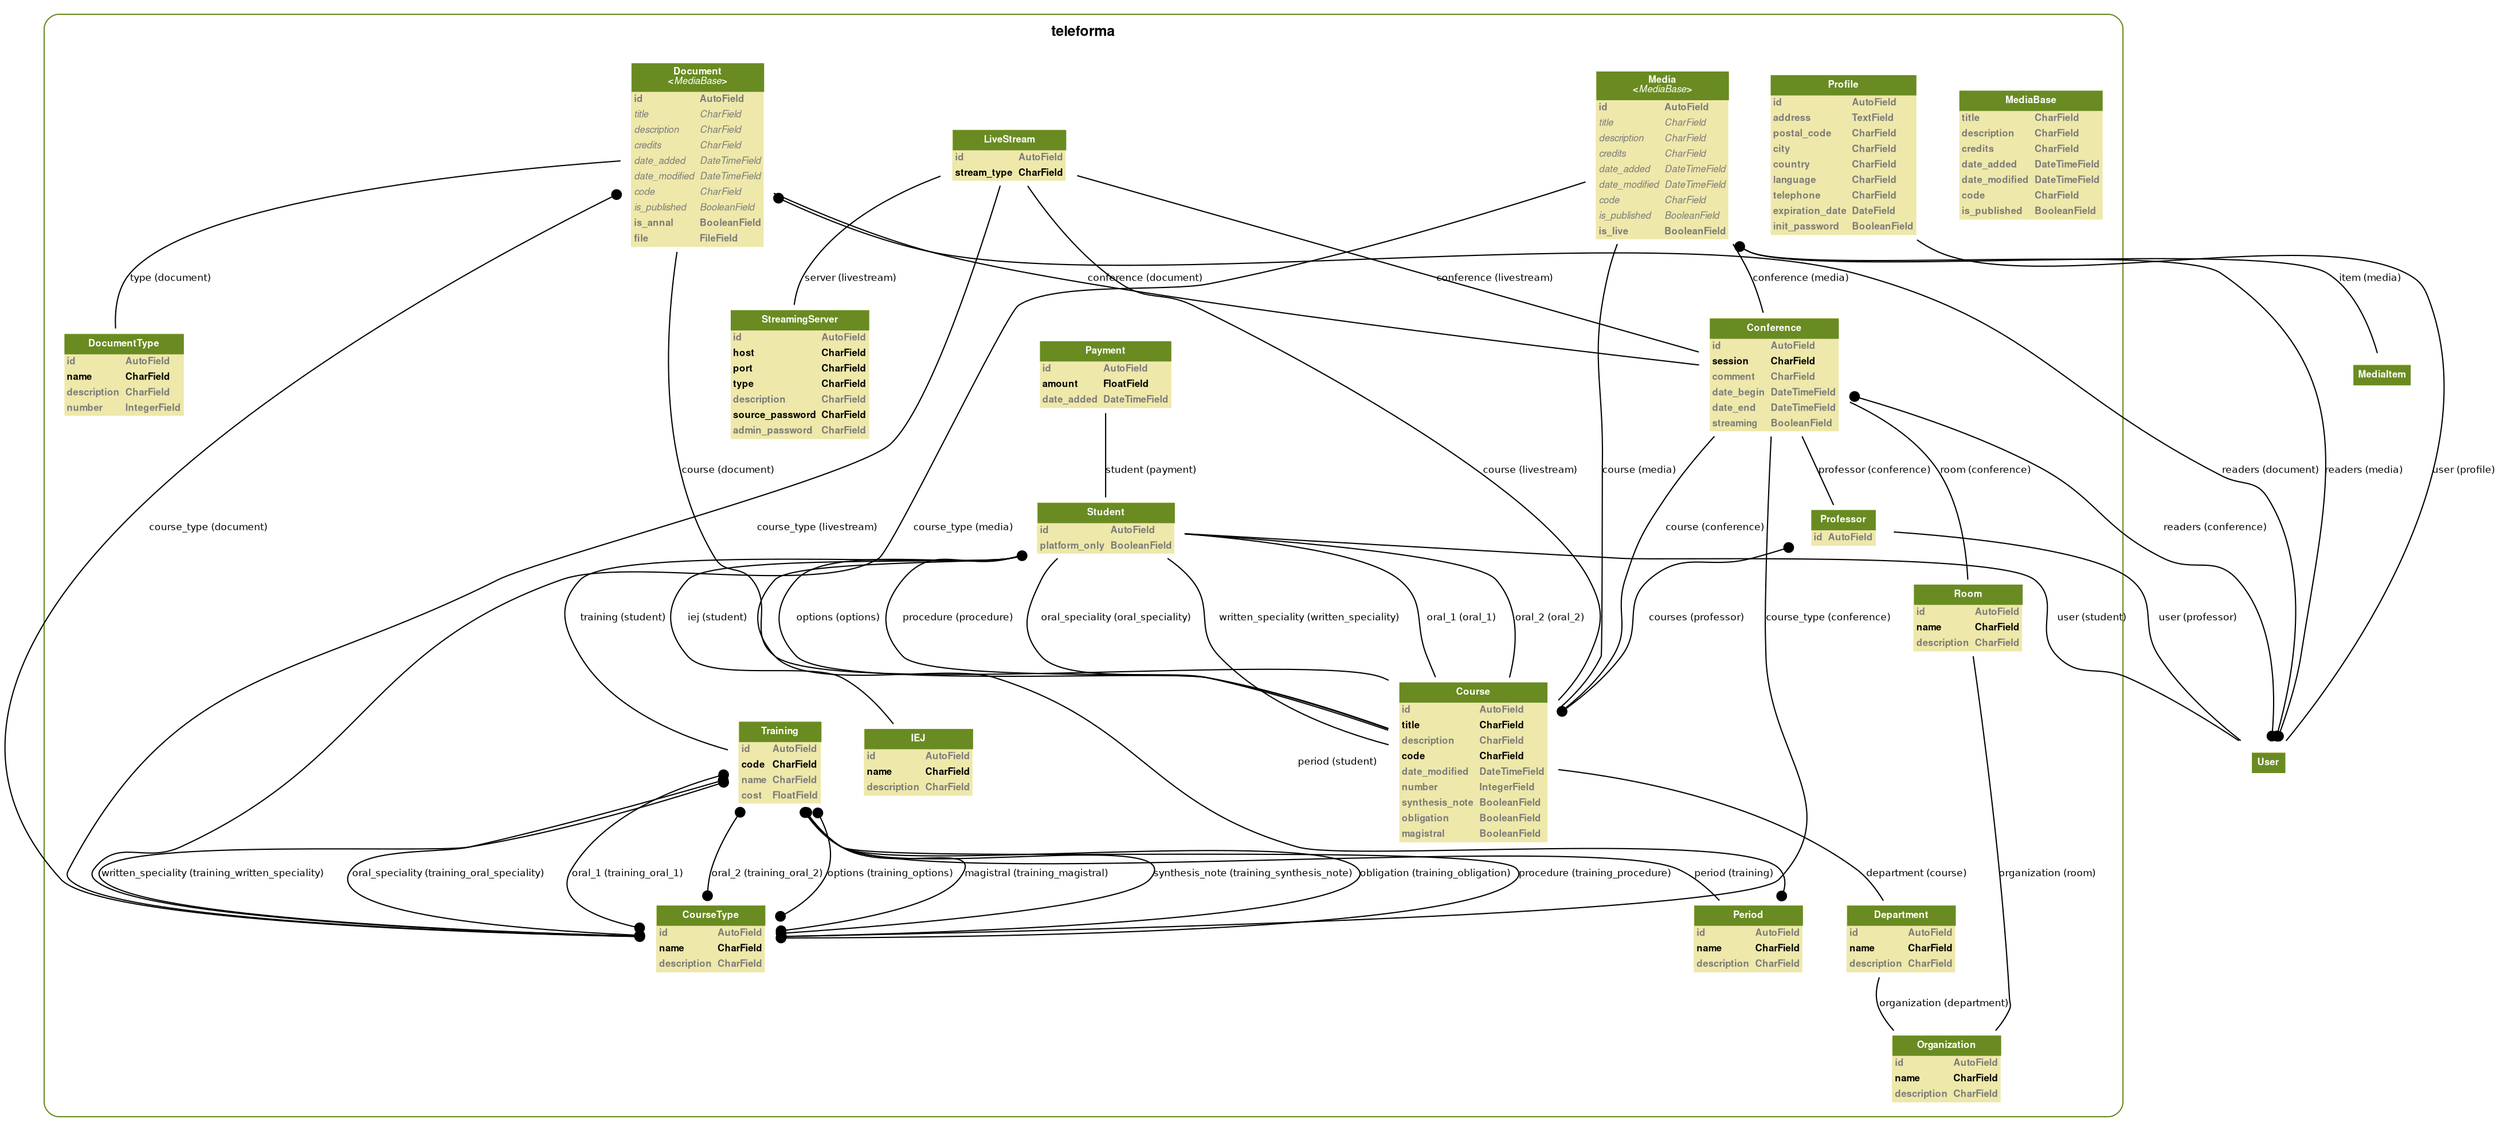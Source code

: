 digraph name {
	graph [bb="0,0,1821,925", fontname=Helvetica, fontsize=8];
	node [label="\N", fontname=Helvetica, fontsize=8, shape=plaintext];
	edge [fontname=Helvetica, fontsize=8];
	subgraph cluster_teleforma_models {
		graph [bb="8,8,1562,917",
			color=olivedrab4,
			label=<         <TABLE BORDER="0" CELLBORDER="0" CELLSPACING="0">         <TR><TD COLSPAN="2" CELLPADDING="4" ALIGN="CENTER"         ><FONT FACE="Helvetica Bold" COLOR="Black" POINT-SIZE="12"         >teleforma</FONT></TD></TR>         </TABLE>         >,
			style=rounded];
		teleforma_models_MediaBase [label=<     <TABLE BGCOLOR="palegoldenrod" BORDER="0" CELLBORDER="0" CELLSPACING="0">      <TR><TD COLSPAN="2" CELLPADDING="4" ALIGN="CENTER" BGCOLOR="olivedrab4"      ><FONT FACE="Helvetica Bold" COLOR="white"      >MediaBase</FONT></TD></TR>                       <TR><TD ALIGN="LEFT" BORDER="0"         ><FONT COLOR="#7B7B7B" FACE="Helvetica Bold">title</FONT         ></TD>         <TD ALIGN="LEFT"         ><FONT COLOR="#7B7B7B" FACE="Helvetica Bold">CharField</FONT         ></TD></TR>                  <TR><TD ALIGN="LEFT" BORDER="0"         ><FONT COLOR="#7B7B7B" FACE="Helvetica Bold">description</FONT         ></TD>         <TD ALIGN="LEFT"         ><FONT COLOR="#7B7B7B" FACE="Helvetica Bold">CharField</FONT         ></TD></TR>                  <TR><TD ALIGN="LEFT" BORDER="0"         ><FONT COLOR="#7B7B7B" FACE="Helvetica Bold">credits</FONT         ></TD>         <TD ALIGN="LEFT"         ><FONT COLOR="#7B7B7B" FACE="Helvetica Bold">CharField</FONT         ></TD></TR>                  <TR><TD ALIGN="LEFT" BORDER="0"         ><FONT COLOR="#7B7B7B" FACE="Helvetica Bold">date_added</FONT         ></TD>         <TD ALIGN="LEFT"         ><FONT COLOR="#7B7B7B" FACE="Helvetica Bold">DateTimeField</FONT         ></TD></TR>                  <TR><TD ALIGN="LEFT" BORDER="0"         ><FONT COLOR="#7B7B7B" FACE="Helvetica Bold">date_modified</FONT         ></TD>         <TD ALIGN="LEFT"         ><FONT COLOR="#7B7B7B" FACE="Helvetica Bold">DateTimeField</FONT         ></TD></TR>                  <TR><TD ALIGN="LEFT" BORDER="0"         ><FONT COLOR="#7B7B7B" FACE="Helvetica Bold">code</FONT         ></TD>         <TD ALIGN="LEFT"         ><FONT COLOR="#7B7B7B" FACE="Helvetica Bold">CharField</FONT         ></TD></TR>                  <TR><TD ALIGN="LEFT" BORDER="0"         ><FONT COLOR="#7B7B7B" FACE="Helvetica Bold">is_published</FONT         ></TD>         <TD ALIGN="LEFT"         ><FONT COLOR="#7B7B7B" FACE="Helvetica Bold">BooleanField</FONT         ></TD></TR>                   </TABLE>     >, height="1.5139", pos="1485,802", width="1.9167"];
		teleforma_models_Organization [label=<     <TABLE BGCOLOR="palegoldenrod" BORDER="0" CELLBORDER="0" CELLSPACING="0">      <TR><TD COLSPAN="2" CELLPADDING="4" ALIGN="CENTER" BGCOLOR="olivedrab4"      ><FONT FACE="Helvetica Bold" COLOR="white"      >Organization</FONT></TD></TR>                       <TR><TD ALIGN="LEFT" BORDER="0"         ><FONT COLOR="#7B7B7B" FACE="Helvetica Bold">id</FONT         ></TD>         <TD ALIGN="LEFT"         ><FONT COLOR="#7B7B7B" FACE="Helvetica Bold">AutoField</FONT         ></TD></TR>                  <TR><TD ALIGN="LEFT" BORDER="0"         ><FONT FACE="Helvetica Bold">name</FONT         ></TD>         <TD ALIGN="LEFT"         ><FONT FACE="Helvetica Bold">CharField</FONT         ></TD></TR>                  <TR><TD ALIGN="LEFT" BORDER="0"         ><FONT COLOR="#7B7B7B" FACE="Helvetica Bold">description</FONT         ></TD>         <TD ALIGN="LEFT"         ><FONT COLOR="#7B7B7B" FACE="Helvetica Bold">CharField</FONT         ></TD></TR>                   </TABLE>     >, height="0.84722", pos="1433,47", width="1.5278"];
		teleforma_models_Department [label=<     <TABLE BGCOLOR="palegoldenrod" BORDER="0" CELLBORDER="0" CELLSPACING="0">      <TR><TD COLSPAN="2" CELLPADDING="4" ALIGN="CENTER" BGCOLOR="olivedrab4"      ><FONT FACE="Helvetica Bold" COLOR="white"      >Department</FONT></TD></TR>                       <TR><TD ALIGN="LEFT" BORDER="0"         ><FONT COLOR="#7B7B7B" FACE="Helvetica Bold">id</FONT         ></TD>         <TD ALIGN="LEFT"         ><FONT COLOR="#7B7B7B" FACE="Helvetica Bold">AutoField</FONT         ></TD></TR>                  <TR><TD ALIGN="LEFT" BORDER="0"         ><FONT FACE="Helvetica Bold">name</FONT         ></TD>         <TD ALIGN="LEFT"         ><FONT FACE="Helvetica Bold">CharField</FONT         ></TD></TR>                  <TR><TD ALIGN="LEFT" BORDER="0"         ><FONT COLOR="#7B7B7B" FACE="Helvetica Bold">description</FONT         ></TD>         <TD ALIGN="LEFT"         ><FONT COLOR="#7B7B7B" FACE="Helvetica Bold">CharField</FONT         ></TD></TR>                   </TABLE>     >, height="0.84722", pos="1397,157", width="1.5278"];
		teleforma_models_Period [label=<     <TABLE BGCOLOR="palegoldenrod" BORDER="0" CELLBORDER="0" CELLSPACING="0">      <TR><TD COLSPAN="2" CELLPADDING="4" ALIGN="CENTER" BGCOLOR="olivedrab4"      ><FONT FACE="Helvetica Bold" COLOR="white"      >Period</FONT></TD></TR>                       <TR><TD ALIGN="LEFT" BORDER="0"         ><FONT COLOR="#7B7B7B" FACE="Helvetica Bold">id</FONT         ></TD>         <TD ALIGN="LEFT"         ><FONT COLOR="#7B7B7B" FACE="Helvetica Bold">AutoField</FONT         ></TD></TR>                  <TR><TD ALIGN="LEFT" BORDER="0"         ><FONT FACE="Helvetica Bold">name</FONT         ></TD>         <TD ALIGN="LEFT"         ><FONT FACE="Helvetica Bold">CharField</FONT         ></TD></TR>                  <TR><TD ALIGN="LEFT" BORDER="0"         ><FONT COLOR="#7B7B7B" FACE="Helvetica Bold">description</FONT         ></TD>         <TD ALIGN="LEFT"         ><FONT COLOR="#7B7B7B" FACE="Helvetica Bold">CharField</FONT         ></TD></TR>                   </TABLE>     >, height="0.84722", pos="1269,157", width="1.5278"];
		teleforma_models_CourseType [label=<     <TABLE BGCOLOR="palegoldenrod" BORDER="0" CELLBORDER="0" CELLSPACING="0">      <TR><TD COLSPAN="2" CELLPADDING="4" ALIGN="CENTER" BGCOLOR="olivedrab4"      ><FONT FACE="Helvetica Bold" COLOR="white"      >CourseType</FONT></TD></TR>                       <TR><TD ALIGN="LEFT" BORDER="0"         ><FONT COLOR="#7B7B7B" FACE="Helvetica Bold">id</FONT         ></TD>         <TD ALIGN="LEFT"         ><FONT COLOR="#7B7B7B" FACE="Helvetica Bold">AutoField</FONT         ></TD></TR>                  <TR><TD ALIGN="LEFT" BORDER="0"         ><FONT FACE="Helvetica Bold">name</FONT         ></TD>         <TD ALIGN="LEFT"         ><FONT FACE="Helvetica Bold">CharField</FONT         ></TD></TR>                  <TR><TD ALIGN="LEFT" BORDER="0"         ><FONT COLOR="#7B7B7B" FACE="Helvetica Bold">description</FONT         ></TD>         <TD ALIGN="LEFT"         ><FONT COLOR="#7B7B7B" FACE="Helvetica Bold">CharField</FONT         ></TD></TR>                   </TABLE>     >, height="0.84722", pos="508,157", width="1.5278"];
		teleforma_models_Course [label=<     <TABLE BGCOLOR="palegoldenrod" BORDER="0" CELLBORDER="0" CELLSPACING="0">      <TR><TD COLSPAN="2" CELLPADDING="4" ALIGN="CENTER" BGCOLOR="olivedrab4"      ><FONT FACE="Helvetica Bold" COLOR="white"      >Course</FONT></TD></TR>                       <TR><TD ALIGN="LEFT" BORDER="0"         ><FONT COLOR="#7B7B7B" FACE="Helvetica Bold">id</FONT         ></TD>         <TD ALIGN="LEFT"         ><FONT COLOR="#7B7B7B" FACE="Helvetica Bold">AutoField</FONT         ></TD></TR>                  <TR><TD ALIGN="LEFT" BORDER="0"         ><FONT FACE="Helvetica Bold">title</FONT         ></TD>         <TD ALIGN="LEFT"         ><FONT FACE="Helvetica Bold">CharField</FONT         ></TD></TR>                  <TR><TD ALIGN="LEFT" BORDER="0"         ><FONT COLOR="#7B7B7B" FACE="Helvetica Bold">description</FONT         ></TD>         <TD ALIGN="LEFT"         ><FONT COLOR="#7B7B7B" FACE="Helvetica Bold">CharField</FONT         ></TD></TR>                  <TR><TD ALIGN="LEFT" BORDER="0"         ><FONT FACE="Helvetica Bold">code</FONT         ></TD>         <TD ALIGN="LEFT"         ><FONT FACE="Helvetica Bold">CharField</FONT         ></TD></TR>                  <TR><TD ALIGN="LEFT" BORDER="0"         ><FONT COLOR="#7B7B7B" FACE="Helvetica Bold">date_modified</FONT         ></TD>         <TD ALIGN="LEFT"         ><FONT COLOR="#7B7B7B" FACE="Helvetica Bold">DateTimeField</FONT         ></TD></TR>                  <TR><TD ALIGN="LEFT" BORDER="0"         ><FONT COLOR="#7B7B7B" FACE="Helvetica Bold">number</FONT         ></TD>         <TD ALIGN="LEFT"         ><FONT COLOR="#7B7B7B" FACE="Helvetica Bold">IntegerField</FONT         ></TD></TR>                  <TR><TD ALIGN="LEFT" BORDER="0"         ><FONT COLOR="#7B7B7B" FACE="Helvetica Bold">synthesis_note</FONT         ></TD>         <TD ALIGN="LEFT"         ><FONT COLOR="#7B7B7B" FACE="Helvetica Bold">BooleanField</FONT         ></TD></TR>                  <TR><TD ALIGN="LEFT" BORDER="0"         ><FONT COLOR="#7B7B7B" FACE="Helvetica Bold">obligation</FONT         ></TD>         <TD ALIGN="LEFT"         ><FONT COLOR="#7B7B7B" FACE="Helvetica Bold">BooleanField</FONT         ></TD></TR>                  <TR><TD ALIGN="LEFT" BORDER="0"         ><FONT COLOR="#7B7B7B" FACE="Helvetica Bold">magistral</FONT         ></TD>         <TD ALIGN="LEFT"         ><FONT COLOR="#7B7B7B" FACE="Helvetica Bold">BooleanField</FONT         ></TD></TR>                   </TABLE>     >, height="1.8472", pos="1011,303", width="1.9722"];
		teleforma_models_Professor [label=<     <TABLE BGCOLOR="palegoldenrod" BORDER="0" CELLBORDER="0" CELLSPACING="0">      <TR><TD COLSPAN="2" CELLPADDING="4" ALIGN="CENTER" BGCOLOR="olivedrab4"      ><FONT FACE="Helvetica Bold" COLOR="white"      >Professor</FONT></TD></TR>                       <TR><TD ALIGN="LEFT" BORDER="0"         ><FONT COLOR="#7B7B7B" FACE="Helvetica Bold">id</FONT         ></TD>         <TD ALIGN="LEFT"         ><FONT COLOR="#7B7B7B" FACE="Helvetica Bold">AutoField</FONT         ></TD></TR>                   </TABLE>     >, height="0.51389", pos="1304,493", width="1.1667"];
		teleforma_models_Room [label=<     <TABLE BGCOLOR="palegoldenrod" BORDER="0" CELLBORDER="0" CELLSPACING="0">      <TR><TD COLSPAN="2" CELLPADDING="4" ALIGN="CENTER" BGCOLOR="olivedrab4"      ><FONT FACE="Helvetica Bold" COLOR="white"      >Room</FONT></TD></TR>                       <TR><TD ALIGN="LEFT" BORDER="0"         ><FONT COLOR="#7B7B7B" FACE="Helvetica Bold">id</FONT         ></TD>         <TD ALIGN="LEFT"         ><FONT COLOR="#7B7B7B" FACE="Helvetica Bold">AutoField</FONT         ></TD></TR>                  <TR><TD ALIGN="LEFT" BORDER="0"         ><FONT FACE="Helvetica Bold">name</FONT         ></TD>         <TD ALIGN="LEFT"         ><FONT FACE="Helvetica Bold">CharField</FONT         ></TD></TR>                  <TR><TD ALIGN="LEFT" BORDER="0"         ><FONT COLOR="#7B7B7B" FACE="Helvetica Bold">description</FONT         ></TD>         <TD ALIGN="LEFT"         ><FONT COLOR="#7B7B7B" FACE="Helvetica Bold">CharField</FONT         ></TD></TR>                   </TABLE>     >, height="0.84722", pos="1395,419", width="1.5278"];
		teleforma_models_Conference [label=<     <TABLE BGCOLOR="palegoldenrod" BORDER="0" CELLBORDER="0" CELLSPACING="0">      <TR><TD COLSPAN="2" CELLPADDING="4" ALIGN="CENTER" BGCOLOR="olivedrab4"      ><FONT FACE="Helvetica Bold" COLOR="white"      >Conference</FONT></TD></TR>                       <TR><TD ALIGN="LEFT" BORDER="0"         ><FONT COLOR="#7B7B7B" FACE="Helvetica Bold">id</FONT         ></TD>         <TD ALIGN="LEFT"         ><FONT COLOR="#7B7B7B" FACE="Helvetica Bold">AutoField</FONT         ></TD></TR>                  <TR><TD ALIGN="LEFT" BORDER="0"         ><FONT FACE="Helvetica Bold">session</FONT         ></TD>         <TD ALIGN="LEFT"         ><FONT FACE="Helvetica Bold">CharField</FONT         ></TD></TR>                  <TR><TD ALIGN="LEFT" BORDER="0"         ><FONT COLOR="#7B7B7B" FACE="Helvetica Bold">comment</FONT         ></TD>         <TD ALIGN="LEFT"         ><FONT COLOR="#7B7B7B" FACE="Helvetica Bold">CharField</FONT         ></TD></TR>                  <TR><TD ALIGN="LEFT" BORDER="0"         ><FONT COLOR="#7B7B7B" FACE="Helvetica Bold">date_begin</FONT         ></TD>         <TD ALIGN="LEFT"         ><FONT COLOR="#7B7B7B" FACE="Helvetica Bold">DateTimeField</FONT         ></TD></TR>                  <TR><TD ALIGN="LEFT" BORDER="0"         ><FONT COLOR="#7B7B7B" FACE="Helvetica Bold">date_end</FONT         ></TD>         <TD ALIGN="LEFT"         ><FONT COLOR="#7B7B7B" FACE="Helvetica Bold">DateTimeField</FONT         ></TD></TR>                  <TR><TD ALIGN="LEFT" BORDER="0"         ><FONT COLOR="#7B7B7B" FACE="Helvetica Bold">streaming</FONT         ></TD>         <TD ALIGN="LEFT"         ><FONT COLOR="#7B7B7B" FACE="Helvetica Bold">BooleanField</FONT         ></TD></TR>                   </TABLE>     >, height="1.3472", pos="1244,621", width="1.75"];
		teleforma_models_StreamingServer [label=<     <TABLE BGCOLOR="palegoldenrod" BORDER="0" CELLBORDER="0" CELLSPACING="0">      <TR><TD COLSPAN="2" CELLPADDING="4" ALIGN="CENTER" BGCOLOR="olivedrab4"      ><FONT FACE="Helvetica Bold" COLOR="white"      >StreamingServer</FONT></TD></TR>                       <TR><TD ALIGN="LEFT" BORDER="0"         ><FONT COLOR="#7B7B7B" FACE="Helvetica Bold">id</FONT         ></TD>         <TD ALIGN="LEFT"         ><FONT COLOR="#7B7B7B" FACE="Helvetica Bold">AutoField</FONT         ></TD></TR>                  <TR><TD ALIGN="LEFT" BORDER="0"         ><FONT FACE="Helvetica Bold">host</FONT         ></TD>         <TD ALIGN="LEFT"         ><FONT FACE="Helvetica Bold">CharField</FONT         ></TD></TR>                  <TR><TD ALIGN="LEFT" BORDER="0"         ><FONT FACE="Helvetica Bold">port</FONT         ></TD>         <TD ALIGN="LEFT"         ><FONT FACE="Helvetica Bold">CharField</FONT         ></TD></TR>                  <TR><TD ALIGN="LEFT" BORDER="0"         ><FONT FACE="Helvetica Bold">type</FONT         ></TD>         <TD ALIGN="LEFT"         ><FONT FACE="Helvetica Bold">CharField</FONT         ></TD></TR>                  <TR><TD ALIGN="LEFT" BORDER="0"         ><FONT COLOR="#7B7B7B" FACE="Helvetica Bold">description</FONT         ></TD>         <TD ALIGN="LEFT"         ><FONT COLOR="#7B7B7B" FACE="Helvetica Bold">CharField</FONT         ></TD></TR>                  <TR><TD ALIGN="LEFT" BORDER="0"         ><FONT FACE="Helvetica Bold">source_password</FONT         ></TD>         <TD ALIGN="LEFT"         ><FONT FACE="Helvetica Bold">CharField</FONT         ></TD></TR>                  <TR><TD ALIGN="LEFT" BORDER="0"         ><FONT COLOR="#7B7B7B" FACE="Helvetica Bold">admin_password</FONT         ></TD>         <TD ALIGN="LEFT"         ><FONT COLOR="#7B7B7B" FACE="Helvetica Bold">CharField</FONT         ></TD></TR>                   </TABLE>     >, height="1.5139", pos="510,621", width="1.8611"];
		teleforma_models_LiveStream [label=<     <TABLE BGCOLOR="palegoldenrod" BORDER="0" CELLBORDER="0" CELLSPACING="0">      <TR><TD COLSPAN="2" CELLPADDING="4" ALIGN="CENTER" BGCOLOR="olivedrab4"      ><FONT FACE="Helvetica Bold" COLOR="white"      >LiveStream</FONT></TD></TR>                       <TR><TD ALIGN="LEFT" BORDER="0"         ><FONT COLOR="#7B7B7B" FACE="Helvetica Bold">id</FONT         ></TD>         <TD ALIGN="LEFT"         ><FONT COLOR="#7B7B7B" FACE="Helvetica Bold">AutoField</FONT         ></TD></TR>                  <TR><TD ALIGN="LEFT" BORDER="0"         ><FONT FACE="Helvetica Bold">stream_type</FONT         ></TD>         <TD ALIGN="LEFT"         ><FONT FACE="Helvetica Bold">CharField</FONT         ></TD></TR>                   </TABLE>     >, height="0.68056", pos="697,802", width="1.5833"];
		teleforma_models_DocumentType [label=<     <TABLE BGCOLOR="palegoldenrod" BORDER="0" CELLBORDER="0" CELLSPACING="0">      <TR><TD COLSPAN="2" CELLPADDING="4" ALIGN="CENTER" BGCOLOR="olivedrab4"      ><FONT FACE="Helvetica Bold" COLOR="white"      >DocumentType</FONT></TD></TR>                       <TR><TD ALIGN="LEFT" BORDER="0"         ><FONT COLOR="#7B7B7B" FACE="Helvetica Bold">id</FONT         ></TD>         <TD ALIGN="LEFT"         ><FONT COLOR="#7B7B7B" FACE="Helvetica Bold">AutoField</FONT         ></TD></TR>                  <TR><TD ALIGN="LEFT" BORDER="0"         ><FONT FACE="Helvetica Bold">name</FONT         ></TD>         <TD ALIGN="LEFT"         ><FONT FACE="Helvetica Bold">CharField</FONT         ></TD></TR>                  <TR><TD ALIGN="LEFT" BORDER="0"         ><FONT COLOR="#7B7B7B" FACE="Helvetica Bold">description</FONT         ></TD>         <TD ALIGN="LEFT"         ><FONT COLOR="#7B7B7B" FACE="Helvetica Bold">CharField</FONT         ></TD></TR>                  <TR><TD ALIGN="LEFT" BORDER="0"         ><FONT COLOR="#7B7B7B" FACE="Helvetica Bold">number</FONT         ></TD>         <TD ALIGN="LEFT"         ><FONT COLOR="#7B7B7B" FACE="Helvetica Bold">IntegerField</FONT         ></TD></TR>                   </TABLE>     >, height="1.0139", pos="75,621", width="1.6389"];
		teleforma_models_Document [label=<     <TABLE BGCOLOR="palegoldenrod" BORDER="0" CELLBORDER="0" CELLSPACING="0">      <TR><TD COLSPAN="2" CELLPADDING="4" ALIGN="CENTER" BGCOLOR="olivedrab4"      ><FONT FACE="Helvetica Bold" COLOR="white"      >Document<BR/>&lt;<FONT FACE="Helvetica Italic">MediaBase</FONT>&gt;</FONT></TD></TR>                       <TR><TD ALIGN="LEFT" BORDER="0"         ><FONT COLOR="#7B7B7B" FACE="Helvetica Bold">id</FONT         ></TD>         <TD ALIGN="LEFT"         ><FONT COLOR="#7B7B7B" FACE="Helvetica Bold">AutoField</FONT         ></TD></TR>                  <TR><TD ALIGN="LEFT" BORDER="0"         ><FONT COLOR="#7B7B7B" FACE="Helvetica Italic">title</FONT         ></TD>         <TD ALIGN="LEFT"         ><FONT COLOR="#7B7B7B" FACE="Helvetica Italic">CharField</FONT         ></TD></TR>                  <TR><TD ALIGN="LEFT" BORDER="0"         ><FONT COLOR="#7B7B7B" FACE="Helvetica Italic">description</FONT         ></TD>         <TD ALIGN="LEFT"         ><FONT COLOR="#7B7B7B" FACE="Helvetica Italic">CharField</FONT         ></TD></TR>                  <TR><TD ALIGN="LEFT" BORDER="0"         ><FONT COLOR="#7B7B7B" FACE="Helvetica Italic">credits</FONT         ></TD>         <TD ALIGN="LEFT"         ><FONT COLOR="#7B7B7B" FACE="Helvetica Italic">CharField</FONT         ></TD></TR>                  <TR><TD ALIGN="LEFT" BORDER="0"         ><FONT COLOR="#7B7B7B" FACE="Helvetica Italic">date_added</FONT         ></TD>         <TD ALIGN="LEFT"         ><FONT COLOR="#7B7B7B" FACE="Helvetica Italic">DateTimeField</FONT         ></TD></TR>                  <TR><TD ALIGN="LEFT" BORDER="0"         ><FONT COLOR="#7B7B7B" FACE="Helvetica Italic">date_modified</FONT         ></TD>         <TD ALIGN="LEFT"         ><FONT COLOR="#7B7B7B" FACE="Helvetica Italic">DateTimeField</FONT         ></TD></TR>                  <TR><TD ALIGN="LEFT" BORDER="0"         ><FONT COLOR="#7B7B7B" FACE="Helvetica Italic">code</FONT         ></TD>         <TD ALIGN="LEFT"         ><FONT COLOR="#7B7B7B" FACE="Helvetica Italic">CharField</FONT         ></TD></TR>                  <TR><TD ALIGN="LEFT" BORDER="0"         ><FONT COLOR="#7B7B7B" FACE="Helvetica Italic">is_published</FONT         ></TD>         <TD ALIGN="LEFT"         ><FONT COLOR="#7B7B7B" FACE="Helvetica Italic">BooleanField</FONT         ></TD></TR>                  <TR><TD ALIGN="LEFT" BORDER="0"         ><FONT COLOR="#7B7B7B" FACE="Helvetica Bold">is_annal</FONT         ></TD>         <TD ALIGN="LEFT"         ><FONT COLOR="#7B7B7B" FACE="Helvetica Bold">BooleanField</FONT         ></TD></TR>                  <TR><TD ALIGN="LEFT" BORDER="0"         ><FONT COLOR="#7B7B7B" FACE="Helvetica Bold">file</FONT         ></TD>         <TD ALIGN="LEFT"         ><FONT COLOR="#7B7B7B" FACE="Helvetica Bold">FileField</FONT         ></TD></TR>                   </TABLE>     >, height="2.1667", pos="424,802", width="1.7778"];
		teleforma_models_Media [label=<     <TABLE BGCOLOR="palegoldenrod" BORDER="0" CELLBORDER="0" CELLSPACING="0">      <TR><TD COLSPAN="2" CELLPADDING="4" ALIGN="CENTER" BGCOLOR="olivedrab4"      ><FONT FACE="Helvetica Bold" COLOR="white"      >Media<BR/>&lt;<FONT FACE="Helvetica Italic">MediaBase</FONT>&gt;</FONT></TD></TR>                       <TR><TD ALIGN="LEFT" BORDER="0"         ><FONT COLOR="#7B7B7B" FACE="Helvetica Bold">id</FONT         ></TD>         <TD ALIGN="LEFT"         ><FONT COLOR="#7B7B7B" FACE="Helvetica Bold">AutoField</FONT         ></TD></TR>                  <TR><TD ALIGN="LEFT" BORDER="0"         ><FONT COLOR="#7B7B7B" FACE="Helvetica Italic">title</FONT         ></TD>         <TD ALIGN="LEFT"         ><FONT COLOR="#7B7B7B" FACE="Helvetica Italic">CharField</FONT         ></TD></TR>                  <TR><TD ALIGN="LEFT" BORDER="0"         ><FONT COLOR="#7B7B7B" FACE="Helvetica Italic">description</FONT         ></TD>         <TD ALIGN="LEFT"         ><FONT COLOR="#7B7B7B" FACE="Helvetica Italic">CharField</FONT         ></TD></TR>                  <TR><TD ALIGN="LEFT" BORDER="0"         ><FONT COLOR="#7B7B7B" FACE="Helvetica Italic">credits</FONT         ></TD>         <TD ALIGN="LEFT"         ><FONT COLOR="#7B7B7B" FACE="Helvetica Italic">CharField</FONT         ></TD></TR>                  <TR><TD ALIGN="LEFT" BORDER="0"         ><FONT COLOR="#7B7B7B" FACE="Helvetica Italic">date_added</FONT         ></TD>         <TD ALIGN="LEFT"         ><FONT COLOR="#7B7B7B" FACE="Helvetica Italic">DateTimeField</FONT         ></TD></TR>                  <TR><TD ALIGN="LEFT" BORDER="0"         ><FONT COLOR="#7B7B7B" FACE="Helvetica Italic">date_modified</FONT         ></TD>         <TD ALIGN="LEFT"         ><FONT COLOR="#7B7B7B" FACE="Helvetica Italic">DateTimeField</FONT         ></TD></TR>                  <TR><TD ALIGN="LEFT" BORDER="0"         ><FONT COLOR="#7B7B7B" FACE="Helvetica Italic">code</FONT         ></TD>         <TD ALIGN="LEFT"         ><FONT COLOR="#7B7B7B" FACE="Helvetica Italic">CharField</FONT         ></TD></TR>                  <TR><TD ALIGN="LEFT" BORDER="0"         ><FONT COLOR="#7B7B7B" FACE="Helvetica Italic">is_published</FONT         ></TD>         <TD ALIGN="LEFT"         ><FONT COLOR="#7B7B7B" FACE="Helvetica Italic">BooleanField</FONT         ></TD></TR>                  <TR><TD ALIGN="LEFT" BORDER="0"         ><FONT COLOR="#7B7B7B" FACE="Helvetica Bold">is_live</FONT         ></TD>         <TD ALIGN="LEFT"         ><FONT COLOR="#7B7B7B" FACE="Helvetica Bold">BooleanField</FONT         ></TD></TR>                   </TABLE>     >, height=2, pos="1176,802", width="1.7778"];
		teleforma_models_IEJ [label=<     <TABLE BGCOLOR="palegoldenrod" BORDER="0" CELLBORDER="0" CELLSPACING="0">      <TR><TD COLSPAN="2" CELLPADDING="4" ALIGN="CENTER" BGCOLOR="olivedrab4"      ><FONT FACE="Helvetica Bold" COLOR="white"      >IEJ</FONT></TD></TR>                       <TR><TD ALIGN="LEFT" BORDER="0"         ><FONT COLOR="#7B7B7B" FACE="Helvetica Bold">id</FONT         ></TD>         <TD ALIGN="LEFT"         ><FONT COLOR="#7B7B7B" FACE="Helvetica Bold">AutoField</FONT         ></TD></TR>                  <TR><TD ALIGN="LEFT" BORDER="0"         ><FONT FACE="Helvetica Bold">name</FONT         ></TD>         <TD ALIGN="LEFT"         ><FONT FACE="Helvetica Bold">CharField</FONT         ></TD></TR>                  <TR><TD ALIGN="LEFT" BORDER="0"         ><FONT COLOR="#7B7B7B" FACE="Helvetica Bold">description</FONT         ></TD>         <TD ALIGN="LEFT"         ><FONT COLOR="#7B7B7B" FACE="Helvetica Bold">CharField</FONT         ></TD></TR>                   </TABLE>     >, height="0.84722", pos="657,303", width="1.5278"];
		teleforma_models_Training [label=<     <TABLE BGCOLOR="palegoldenrod" BORDER="0" CELLBORDER="0" CELLSPACING="0">      <TR><TD COLSPAN="2" CELLPADDING="4" ALIGN="CENTER" BGCOLOR="olivedrab4"      ><FONT FACE="Helvetica Bold" COLOR="white"      >Training</FONT></TD></TR>                       <TR><TD ALIGN="LEFT" BORDER="0"         ><FONT COLOR="#7B7B7B" FACE="Helvetica Bold">id</FONT         ></TD>         <TD ALIGN="LEFT"         ><FONT COLOR="#7B7B7B" FACE="Helvetica Bold">AutoField</FONT         ></TD></TR>                  <TR><TD ALIGN="LEFT" BORDER="0"         ><FONT FACE="Helvetica Bold">code</FONT         ></TD>         <TD ALIGN="LEFT"         ><FONT FACE="Helvetica Bold">CharField</FONT         ></TD></TR>                  <TR><TD ALIGN="LEFT" BORDER="0"         ><FONT COLOR="#7B7B7B" FACE="Helvetica Bold">name</FONT         ></TD>         <TD ALIGN="LEFT"         ><FONT COLOR="#7B7B7B" FACE="Helvetica Bold">CharField</FONT         ></TD></TR>                  <TR><TD ALIGN="LEFT" BORDER="0"         ><FONT COLOR="#7B7B7B" FACE="Helvetica Bold">cost</FONT         ></TD>         <TD ALIGN="LEFT"         ><FONT COLOR="#7B7B7B" FACE="Helvetica Bold">FloatField</FONT         ></TD></TR>                   </TABLE>     >, height="1.0139", pos="541,303", width="1.1944"];
		teleforma_models_Student [label=<     <TABLE BGCOLOR="palegoldenrod" BORDER="0" CELLBORDER="0" CELLSPACING="0">      <TR><TD COLSPAN="2" CELLPADDING="4" ALIGN="CENTER" BGCOLOR="olivedrab4"      ><FONT FACE="Helvetica Bold" COLOR="white"      >Student</FONT></TD></TR>                       <TR><TD ALIGN="LEFT" BORDER="0"         ><FONT COLOR="#7B7B7B" FACE="Helvetica Bold">id</FONT         ></TD>         <TD ALIGN="LEFT"         ><FONT COLOR="#7B7B7B" FACE="Helvetica Bold">AutoField</FONT         ></TD></TR>                  <TR><TD ALIGN="LEFT" BORDER="0"         ><FONT COLOR="#7B7B7B" FACE="Helvetica Bold">platform_only</FONT         ></TD>         <TD ALIGN="LEFT"         ><FONT COLOR="#7B7B7B" FACE="Helvetica Bold">BooleanField</FONT         ></TD></TR>                   </TABLE>     >, height="0.68056", pos="743,493", width="1.8333"];
		teleforma_models_Profile [label=<     <TABLE BGCOLOR="palegoldenrod" BORDER="0" CELLBORDER="0" CELLSPACING="0">      <TR><TD COLSPAN="2" CELLPADDING="4" ALIGN="CENTER" BGCOLOR="olivedrab4"      ><FONT FACE="Helvetica Bold" COLOR="white"      >Profile</FONT></TD></TR>                       <TR><TD ALIGN="LEFT" BORDER="0"         ><FONT COLOR="#7B7B7B" FACE="Helvetica Bold">id</FONT         ></TD>         <TD ALIGN="LEFT"         ><FONT COLOR="#7B7B7B" FACE="Helvetica Bold">AutoField</FONT         ></TD></TR>                  <TR><TD ALIGN="LEFT" BORDER="0"         ><FONT COLOR="#7B7B7B" FACE="Helvetica Bold">address</FONT         ></TD>         <TD ALIGN="LEFT"         ><FONT COLOR="#7B7B7B" FACE="Helvetica Bold">TextField</FONT         ></TD></TR>                  <TR><TD ALIGN="LEFT" BORDER="0"         ><FONT COLOR="#7B7B7B" FACE="Helvetica Bold">postal_code</FONT         ></TD>         <TD ALIGN="LEFT"         ><FONT COLOR="#7B7B7B" FACE="Helvetica Bold">CharField</FONT         ></TD></TR>                  <TR><TD ALIGN="LEFT" BORDER="0"         ><FONT COLOR="#7B7B7B" FACE="Helvetica Bold">city</FONT         ></TD>         <TD ALIGN="LEFT"         ><FONT COLOR="#7B7B7B" FACE="Helvetica Bold">CharField</FONT         ></TD></TR>                  <TR><TD ALIGN="LEFT" BORDER="0"         ><FONT COLOR="#7B7B7B" FACE="Helvetica Bold">country</FONT         ></TD>         <TD ALIGN="LEFT"         ><FONT COLOR="#7B7B7B" FACE="Helvetica Bold">CharField</FONT         ></TD></TR>                  <TR><TD ALIGN="LEFT" BORDER="0"         ><FONT COLOR="#7B7B7B" FACE="Helvetica Bold">language</FONT         ></TD>         <TD ALIGN="LEFT"         ><FONT COLOR="#7B7B7B" FACE="Helvetica Bold">CharField</FONT         ></TD></TR>                  <TR><TD ALIGN="LEFT" BORDER="0"         ><FONT COLOR="#7B7B7B" FACE="Helvetica Bold">telephone</FONT         ></TD>         <TD ALIGN="LEFT"         ><FONT COLOR="#7B7B7B" FACE="Helvetica Bold">CharField</FONT         ></TD></TR>                  <TR><TD ALIGN="LEFT" BORDER="0"         ><FONT COLOR="#7B7B7B" FACE="Helvetica Bold">expiration_date</FONT         ></TD>         <TD ALIGN="LEFT"         ><FONT COLOR="#7B7B7B" FACE="Helvetica Bold">DateField</FONT         ></TD></TR>                  <TR><TD ALIGN="LEFT" BORDER="0"         ><FONT COLOR="#7B7B7B" FACE="Helvetica Bold">init_password</FONT         ></TD>         <TD ALIGN="LEFT"         ><FONT COLOR="#7B7B7B" FACE="Helvetica Bold">BooleanField</FONT         ></TD></TR>                   </TABLE>     >, height="1.8472", pos="1328,802", width="1.9444"];
		teleforma_models_Payment [label=<     <TABLE BGCOLOR="palegoldenrod" BORDER="0" CELLBORDER="0" CELLSPACING="0">      <TR><TD COLSPAN="2" CELLPADDING="4" ALIGN="CENTER" BGCOLOR="olivedrab4"      ><FONT FACE="Helvetica Bold" COLOR="white"      >Payment</FONT></TD></TR>                       <TR><TD ALIGN="LEFT" BORDER="0"         ><FONT COLOR="#7B7B7B" FACE="Helvetica Bold">id</FONT         ></TD>         <TD ALIGN="LEFT"         ><FONT COLOR="#7B7B7B" FACE="Helvetica Bold">AutoField</FONT         ></TD></TR>                  <TR><TD ALIGN="LEFT" BORDER="0"         ><FONT FACE="Helvetica Bold">amount</FONT         ></TD>         <TD ALIGN="LEFT"         ><FONT FACE="Helvetica Bold">FloatField</FONT         ></TD></TR>                  <TR><TD ALIGN="LEFT" BORDER="0"         ><FONT COLOR="#7B7B7B" FACE="Helvetica Bold">date_added</FONT         ></TD>         <TD ALIGN="LEFT"         ><FONT COLOR="#7B7B7B" FACE="Helvetica Bold">DateTimeField</FONT         ></TD></TR>                   </TABLE>     >, height="0.84722", pos="743,621", width="1.7778"];
		teleforma_models_Department -> teleforma_models_Organization [arrowhead=none, arrowtail=dot, label="organization (department)", lp="1431,102", pos="1383.4,126.24 1380.8,116.35 1380.1,105.5 1384,96 1386.7,89.442 1390.8,83.305 1395.4,77.742"];
		teleforma_models_Course -> teleforma_models_Department [arrowhead=none, arrowtail=dot, label="department (course)", lp="1409,212", pos="1082,292.29 1170.7,277.81 1316.2,250.06 1360,218 1370.5,210.31 1378.6,198.67 1384.5,187.61"];
		teleforma_models_Professor -> teleforma_models_Course [arrowhead=dot, arrowtail=dot, label="courses (professor)", lp="1186,419", pos="s,1262,478.45 e,1082.1,344.47 1254.1,475.9 1245.5,473.13 1236.5,470.39 1228,468 1194.2,458.5 1177.4,473.24 1151,450 1129,430.56 \
1145.8,411.42 1128,388 1117.1,373.69 1103.2,360.74 1088.8,349.5", dir=both];
		teleforma_models_Room -> teleforma_models_Organization [arrowhead=none, arrowtail=dot, label="organization (room)", lp="1496.5,212", pos="1406.7,388.27 1426.8,333.13 1466.9,213.32 1478,108 1478.6,102.7 1479.9,100.97 1478,96 1475.4,89.435 1471.5,83.216 1467.1,77.552"];
		teleforma_models_Conference -> teleforma_models_Course [arrowhead=none, arrowtail=dot, label="course (conference)", lp="1201.5,493", pos="1203.6,572.34 1190.6,555.61 1176.5,536.44 1165,518 1147.1,489.35 1141.4,482.16 1131,450 1122.4,423.43 1135.3,411.99 1121,388 1111.3\
,371.61 1097.1,357.24 1082.1,345.21"];
		teleforma_models_Conference -> teleforma_models_CourseType [arrowhead=none, arrowtail=dot, label="course_type (conference)", lp="1285,419", pos="1241.9,572.36 1239.4,509.37 1235.8,405.54 1239,388 1254.4,303.64 1361.7,268.47 1303,206 1277.7,179.05 739.15,162.92 563.13,158.35"];
		teleforma_models_Conference -> teleforma_models_Professor [arrowhead=none, arrowtail=dot, label="professor (conference)", lp="1321,542", pos="1263.5,572.49 1268.6,560.45 1274.3,547.66 1280,536 1284,527.86 1288.8,519.09 1293,511.6"];
		teleforma_models_Conference -> teleforma_models_Room [arrowhead=none, arrowtail=dot, label="room (conference)", lp="1372.5,542", pos="1300.7,572.47 1323.6,552.11 1346.5,530.34 1355,518 1369.4,497.09 1379.9,470.21 1386.4,449.73"];
		teleforma_models_LiveStream -> teleforma_models_Course [arrowhead=none, arrowtail=dot, label="course (livestream)", lp="1078.5,542", pos="719.84,777.21 740.82,754.81 773.11,721.27 803,694 929.71,578.4 1028.5,604.95 1102,450 1113.8,425.11 1113,413.27 1102,388 1097.2,\
376.9 1090.1,366.58 1082,357.24"];
		teleforma_models_LiveStream -> teleforma_models_CourseType [arrowhead=none, arrowtail=dot, label="course_type (livestream)", lp="514,493", pos="683.76,777.14 670.46,751.9 649.61,711.57 633,676 610.51,627.83 624.32,602.85 586,566 559.94,540.94 312.76,469 282,450 152.2,369.82\
 90.419,357.65 29,218 26.853,213.12 25.426,209.96 29,206 56.976,175.02 332.92,162.55 452.84,158.57"];
		teleforma_models_LiveStream -> teleforma_models_Conference [arrowhead=none, arrowtail=dot, label="conference (livestream)", lp="1062.5,700", pos="754.25,783.06 857.4,748.93 1073.7,677.36 1180.9,641.87"];
		teleforma_models_LiveStream -> teleforma_models_StreamingServer [arrowhead=none, arrowtail=dot, label="server (livestream)", lp="557.5,700", pos="639.69,784.95 600.84,770.34 551.69,745.31 524,706 517.71,697.07 513.87,686.33 511.6,675.52"];
		teleforma_models_Document -> teleforma_models_Course [arrowhead=none, arrowtail=dot, label="course (document)", lp="445,542", pos="407.44,723.96 396.57,652.07 391.91,545.17 439,468 447.3,454.4 459.91,462.33 470,450 488.42,427.48 467.71,405.43 491,388 530.53,358.42\
 889.18,388.38 935,370 936.63,369.35 938.25,368.64 939.86,367.89"];
		teleforma_models_Document -> teleforma_models_DocumentType [arrowhead=none, arrowtail=dot, label="type (document)", lp="118.5,700", pos="359.99,791.96 273.19,777 124.86,746.27 89,706 77.463,693.04 73.507,674.38 72.631,657.83"];
		teleforma_models_Document -> teleforma_models_CourseType [arrowhead=dot, arrowtail=dot, label="course_type (document)", lp="200,493", pos="s,359.95,739.46 e,452.94,158.48 353.99,733.49 218.38,597.02 -59.917,296.59 22,206 49.863,175.19 319.8,162.84 444.92,158.74", dir=both];
		teleforma_models_Document -> teleforma_models_Conference [arrowhead=none, arrowtail=dot, label="conference (document)", lp="789,700", pos="488.2,774.12 528.55,757.52 582.06,737.2 631,724 828.19,670.82 1068.8,639.98 1180.9,627.51"];
		teleforma_models_Media -> teleforma_models_Course [arrowhead=none, arrowtail=dot, label="course (media)", lp="1145.5,542", pos="1127.2,729.92 1123.5,722.09 1120.3,714.04 1118,706 1108.2,672.05 1127.2,419.9 1112,388 1105,373.31 1094.1,360.23 1082,349"];
		teleforma_models_Media -> teleforma_models_CourseType [arrowhead=none, arrowtail=dot, label="course_type (media)", lp="631,493", pos="1112,777.52 1044.2,752.6 933.59,714.78 835,694 798.91,686.39 700.28,697.07 670,676 625.13,644.78 640.23,614.49 615,566 603.57,544.04\
 582.76,481.49 562,468 518.45,439.71 376.56,470.85 329,450 201.13,393.93 217.98,309.07 99,236 79.229,223.86 63.279,237.02 50\
,218 46.947,213.63 46.435,209.97 50,206 76.493,176.52 336.62,163.31 452.64,158.86"];
		teleforma_models_Media -> teleforma_models_Conference [arrowhead=none, arrowtail=dot, label="conference (media)", lp="1251,700", pos="1203.1,729.94 1210.7,709.73 1218.7,688.24 1225.7,669.74"];
		teleforma_models_Training -> teleforma_models_CourseType [arrowhead=dot, arrowtail=dot, label="synthesis_note (training_synthesis_note)", lp="911.5,212", pos="s,560.94,266.44 e,563.36,161.39 565.87,259.87 573.37,250.47 582.46,241.66 593,236 640.75,210.38 870.36,247.06 835,206 818.04,186.31\
 661.54,169.97 571.34,162.08", dir=both];
		teleforma_models_Training -> teleforma_models_CourseType [arrowhead=dot, arrowtail=dot, label="obligation (training_obligation)", lp="1048.5,212", pos="s,560.83,266.23 e,563.28,158.56 565.76,259.66 573.26,250.26 582.38,241.5 593,236 671.16,195.49 1047,271.33 988,206 960.59,175.65\
 695.74,163.09 571.61,158.84", dir=both];
		teleforma_models_Training -> teleforma_models_CourseType [arrowhead=dot, arrowtail=dot, label="procedure (training_procedure)", lp="1165.5,212", pos="s,560.79,266.15 e,563.07,159.51 565.72,259.58 573.22,250.19 582.35,241.45 593,236 643.77,210.02 1066.4,259.03 1106,218 1109.7,214.16\
 1109.6,209.92 1106,206 1088.1,186.53 721.55,167.09 571.35,159.9", dir=both];
		teleforma_models_Training -> teleforma_models_CourseType [arrowhead=dot, arrowtail=dot, label="written_speciality (training_written_speciality)", lp="136,212", pos="s,497.87,291.86 e,452.93,158.93 490.01,289.89 429.73,274.83 326.18,250.36 236,236 196.3,229.68 82.974,247.81 56,218 52.421,214.05\
 52.438,209.97 56,206 81.485,177.6 326.33,164.15 444.63,159.27", dir=both];
		teleforma_models_Training -> teleforma_models_CourseType [arrowhead=dot, arrowtail=dot, label="oral_speciality (training_oral_speciality)", lp="308.5,212", pos="s,497.96,297.28 e,452.98,160.2 489.7,296.05 411.73,284.32 269.22,257.9 239,218 212.89,183.53 357.52,167.33 444.96,160.79", dir=both];
		teleforma_models_Training -> teleforma_models_CourseType [arrowhead=dot, arrowtail=dot, label="oral_1 (training_oral_1)", lp="443.5,212", pos="s,497.96,289.83 e,452.96,167.15 490.44,286.85 458.6,273.76 420.04,251.84 401,218 387.47,193.95 414.77,178.64 445.18,169.38", dir=both];
		teleforma_models_Training -> teleforma_models_CourseType [arrowhead=dot, arrowtail=dot, label="oral_2 (training_oral_2)", lp="551.5,212", pos="s,523.97,266.14 e,506.46,187.62 520.92,258.38 516.08,245.59 511.57,231.47 509,218 507.66,210.97 506.96,203.4 506.65,196.07", dir=both];
		teleforma_models_Training -> teleforma_models_CourseType [arrowhead=dot, arrowtail=dot, label="options (training_options)", lp="641.5,212", pos="s,569.34,266.48 e,563.37,177.25 573.95,259.78 587.98,238.89 599.92,216.18 594,206 588.3,196.2 579.83,188.19 570.39,181.71", dir=both];
		teleforma_models_Training -> teleforma_models_CourseType [arrowhead=dot, arrowtail=dot, label="magistral (training_magistral)", lp="749,212", pos="s,562.14,266.15 e,563.27,164.35 567.21,259.54 574.51,250.53 583.18,241.97 593,236 631.92,212.34 718.73,242.14 691,206 676.28,186.82\
 618.13,173.51 571.28,165.66", dir=both];
		teleforma_models_Training -> teleforma_models_Period [arrowhead=none, arrowtail=dot, label="period (training)", lp="1270,212", pos="560.52,266.46 568.85,254.58 579.74,242.73 593,236 655.74,204.16 1164,251.28 1226,218 1238.4,211.32 1248.1,199.27 1255.1,187.63"];
		teleforma_models_Student -> teleforma_models_Training [arrowhead=none, arrowtail=dot, label="training (student)", lp="375.5,419", pos="676.96,470.99 672.27,469.85 667.58,468.83 663,468 628.18,461.67 369.31,475.72 345,450 326.07,429.97 329.88,411.04 345,388 378.78\
,336.53 451.17,316.07 497.88,308.04"];
		teleforma_models_Student -> teleforma_models_Course [arrowhead=none, arrowtail=dot, label="procedure (procedure)", lp="627,419", pos="676.76,471.89 672.11,470.53 667.49,469.23 663,468 629.09,458.75 607.84,477.53 586,450 568.88,428.41 567.08,408.04 586,388 609.84\
,362.75 864.79,380.14 898,370 912.18,365.67 926.44,359.22 939.83,352"];
		teleforma_models_Student -> teleforma_models_Course [arrowhead=none, arrowtail=dot, label="oral_speciality (oral_speciality)", lp="745,419", pos="704.77,468.41 699.19,463.05 694.24,456.89 691,450 679.26,425.07 672.38,408.31 691,388 722.2,353.97 854.04,384.13 898,370 912.11,\
365.46 926.35,358.91 939.72,351.66"];
		teleforma_models_Student -> teleforma_models_Course [arrowhead=none, arrowtail=dot, label="written_speciality (written_speciality)", lp="886.5,419", pos="781.24,468.34 787.78,462.89 794.05,456.71 799,450 816.45,426.35 799.98,407.47 822,388 848,365.01 865.81,383 898,370 911.96,364.36\
 926.23,357.18 939.72,349.62"];
		teleforma_models_Student -> teleforma_models_Course [arrowhead=none, arrowtail=dot, label="oral_1 (oral_1)", lp="1001,419", pos="809.14,486.32 861.76,479.76 929.95,468.08 951,450 973.29,430.85 963.02,415.26 974,388 976.41,382.03 978.96,375.85 981.56,369.67"];
		teleforma_models_Student -> teleforma_models_Course [arrowhead=none, arrowtail=dot, label="oral_2 (oral_2)", lp="1071,419", pos="809.34,487.51 889.05,480.23 1013.9,466.38 1028,450 1046.8,428.19 1045.9,397.33 1038.9,369.51"];
		teleforma_models_Student -> teleforma_models_Course [arrowhead=none, arrowtail=dot, label="options (options)", lp="539,419", pos="676.9,471.3 672.22,470.09 667.55,468.97 663,468 629.3,460.83 531.91,475.74 509,450 490.68,429.42 489.97,407.93 509,388 538.88,356.71\
 856.55,382.4 898,370 912.2,365.75 926.48,359.34 939.87,352.14"];
		teleforma_models_Student -> teleforma_models_IEJ [arrowhead=none, arrowtail=dot, label="iej (student)", lp="444.5,419", pos="676.94,471.08 672.25,469.92 667.57,468.87 663,468 636.73,462.98 441.19,469.6 423,450 404.26,429.8 404.57,408.48 423,388 448.41,359.76\
 558.91,386.76 593,370 609.75,361.77 624.46,347.24 635.54,333.81"];
		teleforma_models_Student -> teleforma_models_Period [arrowhead=dot, arrowtail=dot, label="period (student)", lp="902,303", pos="s,676.91,471.24 e,1300.8,187.6 669.04,469.32 667.01,468.85 665,468.41 663,468 625.36,460.23 516.72,478.55 491,450 472.56,429.53 \
472.29,408.23 491,388 525.81,350.36 673.79,389.98 721,370 803.94,334.9 789.44,269.59 873,236 917.37,218.17 1269.9,252.51 1303,218\
 1309.6,211.16 1308.9,202.82 1304.9,194.52", dir=both];
		teleforma_models_Payment -> teleforma_models_Student [arrowhead=none, arrowtail=dot, label="student (payment)", lp="776,542", pos="743,590.34 743,568.15 743,538.55 743,517.83"];
	}
	django_contrib_auth_models_User [label=<       <TABLE BGCOLOR="palegoldenrod" BORDER="0" CELLBORDER="0" CELLSPACING="0">       <TR><TD COLSPAN="2" CELLPADDING="4" ALIGN="CENTER" BGCOLOR="olivedrab4"       ><FONT FACE="Helvetica Bold" COLOR="white"       >User</FONT></TD></TR>       </TABLE>       >, height="0.5", pos="1633,303", width="0.75"];
	telemeta_models_media_MediaItem [label=<       <TABLE BGCOLOR="palegoldenrod" BORDER="0" CELLBORDER="0" CELLSPACING="0">       <TR><TD COLSPAN="2" CELLPADDING="4" ALIGN="CENTER" BGCOLOR="olivedrab4"       ><FONT FACE="Helvetica Bold" COLOR="white"       >MediaItem</FONT></TD></TR>       </TABLE>       >, height="0.5", pos="1723,621", width="0.88889"];
	teleforma_models_Professor -> django_contrib_auth_models_User [arrowhead=none, arrowtail=dot, label="user (professor)", lp="1577,419", pos="1334.2,474.44 1339.3,471.92 1344.7,469.64 1350,468 1387.3,456.44 1494.1,473.94 1525,450 1548.2,432 1532.1,412.74 1548,388 1548.1\
,387.88 1589.6,346.37 1614.6,321.41"];
	teleforma_models_Conference -> django_contrib_auth_models_User [arrowhead=dot, arrowtail=dot, label="readers (conference)", lp="1593,493", pos="s,1299.3,572.28 e,1635,321.24 1306.6,568.18 1308,567.42 1309.5,566.69 1311,566 1351.6,547.21 1367.9,563 1410,548 1479.3,523.32 1487.8\
,498.13 1555,468 1576.9,458.16 1590.4,468.28 1606,450 1634.9,416.12 1637.2,361.58 1635.6,329.32", dir=both];
	teleforma_models_Document -> django_contrib_auth_models_User [arrowhead=dot, arrowtail=dot, label="readers (document)", lp="1621,542", pos="s,488.09,771.5 e,1639,321.13 495.76,768.2 534.82,751.54 584.54,733.12 631,724 774.76,695.78 1149,745.79 1290,706 1435.6,664.9 1448.6\
,601.53 1585,536 1604.8,526.49 1618.5,536.08 1631,518 1670.6,460.54 1653.4,372.35 1641.3,328.95", dir=both];
	teleforma_models_Media -> telemeta_models_media_MediaItem [arrowhead=none, arrowtail=dot, label="item (media)", lp="1713,700", pos="1238.2,729.9 1241.7,727.69 1245.3,725.7 1249,724 1292.3,704.15 1636.6,731.22 1677,706 1700.8,691.15 1713.1,659.51 1718.8,639.29"];
	teleforma_models_Media -> django_contrib_auth_models_User [arrowhead=dot, arrowtail=dot, label="readers (media)", lp="1691,542", pos="s,1238.2,729.94 e,1640.2,321.22 1245.2,725.87 1246.5,725.21 1247.7,724.59 1249,724 1284.6,707.46 1570.3,729.21 1602,706 1662.5,661.71\
 1647.7,621.76 1661,548 1673.6,478.02 1670,458.26 1659,388 1655.8,367.69 1648.9,345.5 1643,328.89", dir=both];
	teleforma_models_Student -> django_contrib_auth_models_User [arrowhead=none, arrowtail=dot, label="user (student)", lp="1495.5,419", pos="809.24,488.53 886.12,483.39 1016.7,474.77 1129,468 1164.8,465.84 1422.8,472.1 1451,450 1473.7,432.22 1448.5,407.21 1470,388 1502.4\
,359.07 1527.6,390.25 1566,370 1588.3,358.26 1607.8,336.62 1620,321.11"];
	teleforma_models_Profile -> django_contrib_auth_models_User [arrowhead=none, arrowtail=dot, label="user (profile)", lp="1798,542", pos="1387.2,735.43 1393.5,730.97 1400.1,727.04 1407,724 1474.8,694.02 1674.1,739.89 1740,706 1755.2,698.19 1758.3,692.11 1764,676 1807.5\
,551.99 1760.3,503.16 1697,388 1683.4,363.23 1663.2,337.71 1649.1,321.18"];
}
